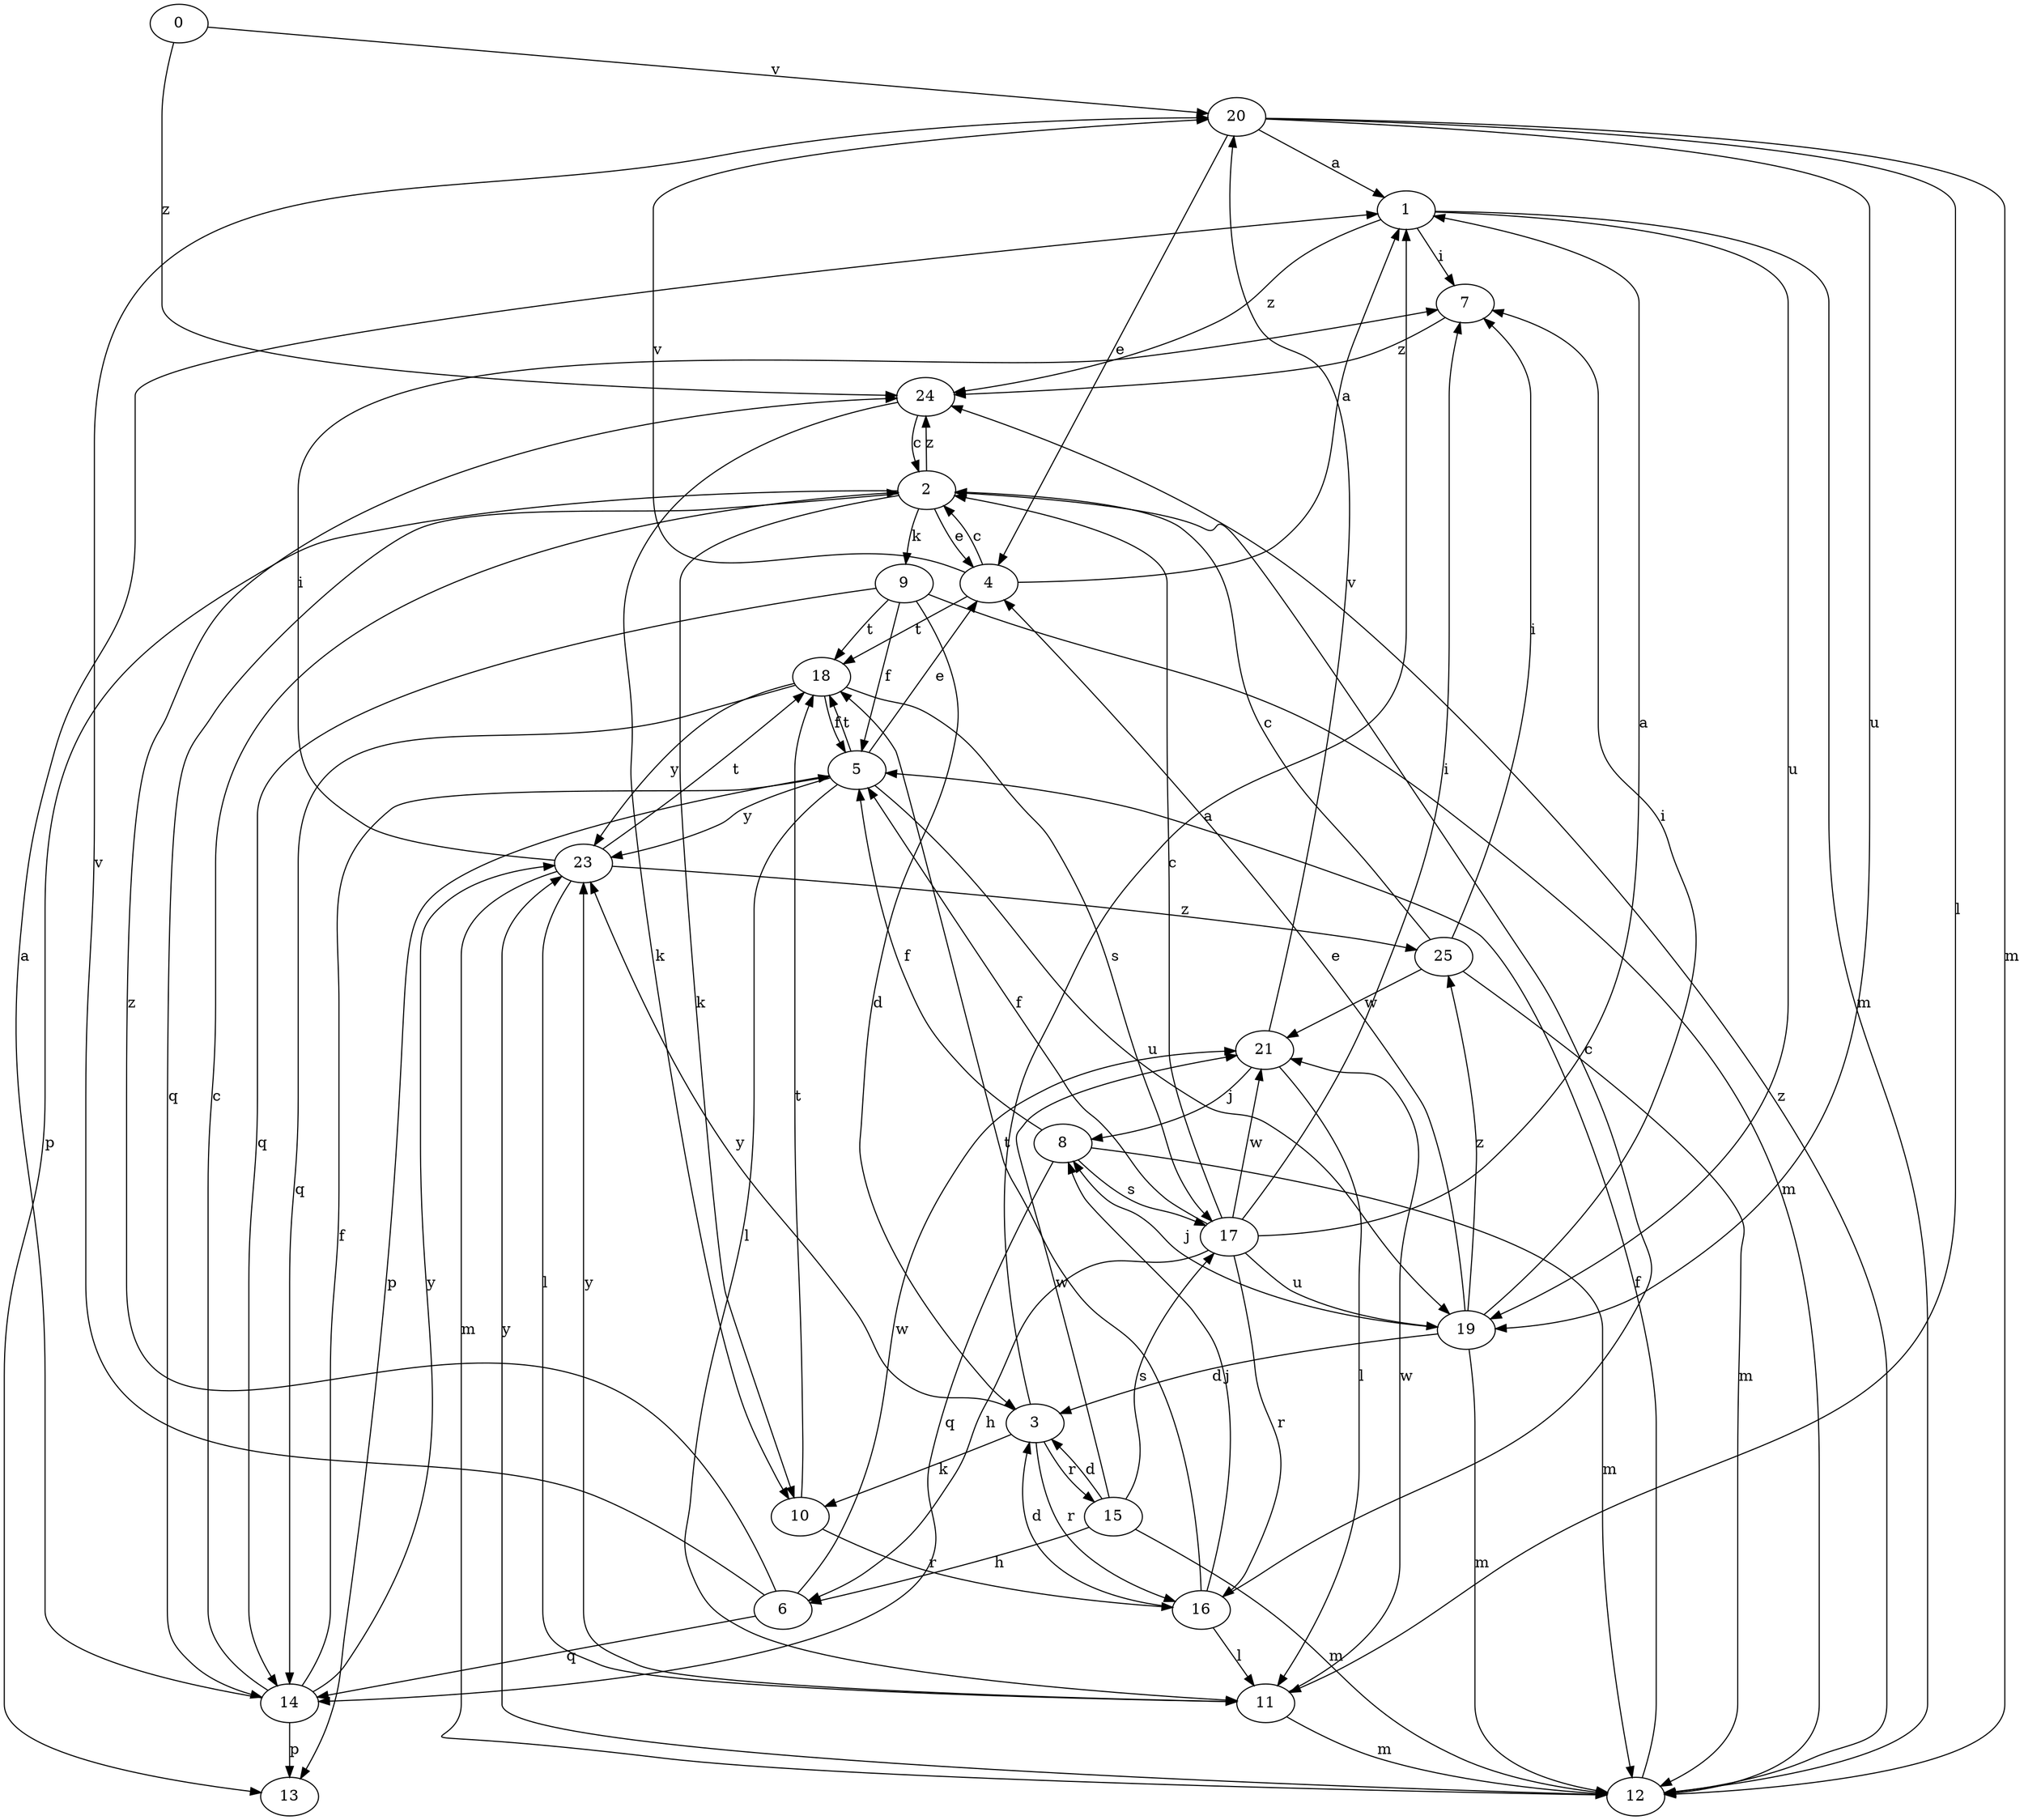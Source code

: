 strict digraph  {
0;
1;
2;
3;
4;
5;
6;
7;
8;
9;
10;
11;
12;
13;
14;
15;
16;
17;
18;
19;
20;
21;
23;
24;
25;
0 -> 20  [label=v];
0 -> 24  [label=z];
1 -> 7  [label=i];
1 -> 12  [label=m];
1 -> 19  [label=u];
1 -> 24  [label=z];
2 -> 4  [label=e];
2 -> 9  [label=k];
2 -> 10  [label=k];
2 -> 13  [label=p];
2 -> 14  [label=q];
2 -> 24  [label=z];
3 -> 1  [label=a];
3 -> 10  [label=k];
3 -> 15  [label=r];
3 -> 16  [label=r];
3 -> 23  [label=y];
4 -> 1  [label=a];
4 -> 2  [label=c];
4 -> 18  [label=t];
4 -> 20  [label=v];
5 -> 4  [label=e];
5 -> 11  [label=l];
5 -> 13  [label=p];
5 -> 18  [label=t];
5 -> 19  [label=u];
5 -> 23  [label=y];
6 -> 14  [label=q];
6 -> 20  [label=v];
6 -> 21  [label=w];
6 -> 24  [label=z];
7 -> 24  [label=z];
8 -> 5  [label=f];
8 -> 12  [label=m];
8 -> 14  [label=q];
8 -> 17  [label=s];
9 -> 3  [label=d];
9 -> 5  [label=f];
9 -> 12  [label=m];
9 -> 14  [label=q];
9 -> 18  [label=t];
10 -> 16  [label=r];
10 -> 18  [label=t];
11 -> 12  [label=m];
11 -> 21  [label=w];
11 -> 23  [label=y];
12 -> 5  [label=f];
12 -> 23  [label=y];
12 -> 24  [label=z];
14 -> 1  [label=a];
14 -> 2  [label=c];
14 -> 5  [label=f];
14 -> 13  [label=p];
14 -> 23  [label=y];
15 -> 3  [label=d];
15 -> 6  [label=h];
15 -> 12  [label=m];
15 -> 17  [label=s];
15 -> 21  [label=w];
16 -> 2  [label=c];
16 -> 3  [label=d];
16 -> 8  [label=j];
16 -> 11  [label=l];
16 -> 18  [label=t];
17 -> 1  [label=a];
17 -> 2  [label=c];
17 -> 5  [label=f];
17 -> 6  [label=h];
17 -> 7  [label=i];
17 -> 16  [label=r];
17 -> 19  [label=u];
17 -> 21  [label=w];
18 -> 5  [label=f];
18 -> 14  [label=q];
18 -> 17  [label=s];
18 -> 23  [label=y];
19 -> 3  [label=d];
19 -> 4  [label=e];
19 -> 7  [label=i];
19 -> 8  [label=j];
19 -> 12  [label=m];
19 -> 25  [label=z];
20 -> 1  [label=a];
20 -> 4  [label=e];
20 -> 11  [label=l];
20 -> 12  [label=m];
20 -> 19  [label=u];
21 -> 8  [label=j];
21 -> 11  [label=l];
21 -> 20  [label=v];
23 -> 7  [label=i];
23 -> 11  [label=l];
23 -> 12  [label=m];
23 -> 18  [label=t];
23 -> 25  [label=z];
24 -> 2  [label=c];
24 -> 10  [label=k];
25 -> 2  [label=c];
25 -> 7  [label=i];
25 -> 12  [label=m];
25 -> 21  [label=w];
}
